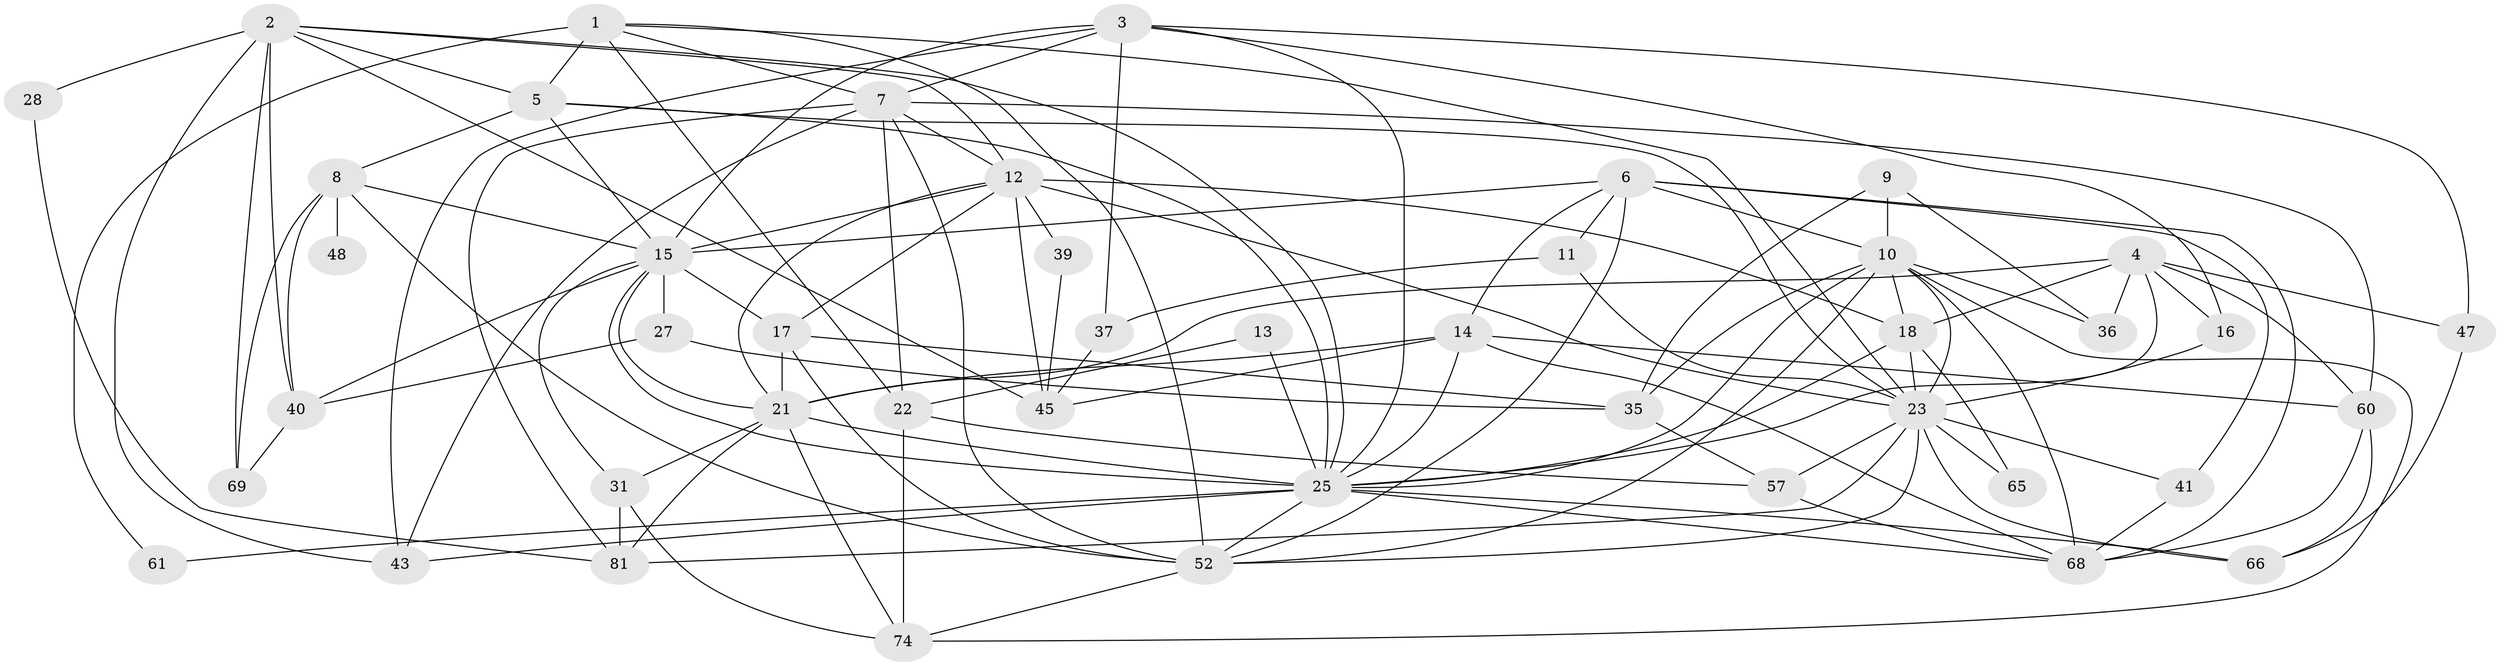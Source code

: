 // original degree distribution, {6: 0.08791208791208792, 4: 0.26373626373626374, 3: 0.26373626373626374, 5: 0.23076923076923078, 7: 0.03296703296703297, 2: 0.12087912087912088}
// Generated by graph-tools (version 1.1) at 2025/15/03/09/25 04:15:14]
// undirected, 45 vertices, 122 edges
graph export_dot {
graph [start="1"]
  node [color=gray90,style=filled];
  1 [super="+24"];
  2 [super="+70"];
  3 [super="+67+59"];
  4 [super="+62"];
  5 [super="+34+58"];
  6 [super="+42+75"];
  7 [super="+20"];
  8 [super="+49"];
  9;
  10 [super="+64"];
  11;
  12 [super="+50"];
  13;
  14;
  15 [super="+44+19"];
  16;
  17;
  18 [super="+38"];
  21 [super="+53+55"];
  22 [super="+85"];
  23 [super="+33+73+30+82"];
  25 [super="+32+26+29"];
  27;
  28;
  31 [super="+76"];
  35 [super="+71+72"];
  36;
  37;
  39;
  40 [super="+56"];
  41 [super="+51"];
  43;
  45 [super="+46"];
  47;
  48;
  52 [super="+88"];
  57;
  60;
  61;
  65;
  66;
  68 [super="+89"];
  69;
  74;
  81;
  1 -- 22;
  1 -- 52;
  1 -- 61;
  1 -- 5 [weight=2];
  1 -- 23;
  1 -- 7;
  2 -- 45;
  2 -- 40;
  2 -- 69;
  2 -- 5;
  2 -- 12;
  2 -- 43;
  2 -- 28;
  2 -- 25;
  3 -- 7;
  3 -- 15 [weight=2];
  3 -- 47;
  3 -- 16;
  3 -- 43;
  3 -- 37;
  3 -- 25;
  4 -- 16;
  4 -- 36;
  4 -- 21 [weight=2];
  4 -- 60;
  4 -- 47;
  4 -- 18;
  4 -- 25;
  5 -- 8;
  5 -- 15;
  5 -- 23;
  5 -- 25 [weight=2];
  6 -- 11;
  6 -- 10 [weight=2];
  6 -- 14;
  6 -- 15 [weight=2];
  6 -- 68;
  6 -- 52;
  6 -- 41 [weight=2];
  7 -- 60;
  7 -- 81;
  7 -- 52;
  7 -- 22;
  7 -- 43;
  7 -- 12;
  8 -- 48 [weight=2];
  8 -- 40;
  8 -- 52;
  8 -- 69;
  8 -- 15;
  9 -- 10;
  9 -- 36;
  9 -- 35;
  10 -- 52;
  10 -- 18;
  10 -- 35;
  10 -- 36;
  10 -- 74;
  10 -- 68;
  10 -- 23;
  10 -- 25;
  11 -- 37;
  11 -- 23;
  12 -- 15;
  12 -- 39;
  12 -- 17;
  12 -- 18;
  12 -- 21;
  12 -- 23;
  12 -- 45;
  13 -- 25 [weight=2];
  13 -- 22;
  14 -- 60;
  14 -- 68;
  14 -- 21;
  14 -- 45;
  14 -- 25;
  15 -- 27;
  15 -- 40;
  15 -- 31;
  15 -- 21;
  15 -- 17;
  15 -- 25;
  16 -- 23;
  17 -- 35;
  17 -- 52;
  17 -- 21;
  18 -- 65;
  18 -- 23;
  18 -- 25;
  21 -- 25 [weight=2];
  21 -- 81;
  21 -- 74;
  21 -- 31;
  22 -- 74;
  22 -- 57;
  23 -- 66;
  23 -- 81;
  23 -- 57;
  23 -- 65 [weight=2];
  23 -- 52;
  23 -- 41;
  25 -- 68;
  25 -- 43;
  25 -- 61;
  25 -- 66;
  25 -- 52;
  27 -- 35 [weight=2];
  27 -- 40;
  28 -- 81;
  31 -- 81;
  31 -- 74;
  35 -- 57;
  37 -- 45;
  39 -- 45;
  40 -- 69;
  41 -- 68;
  47 -- 66;
  52 -- 74;
  57 -- 68;
  60 -- 66;
  60 -- 68;
}
